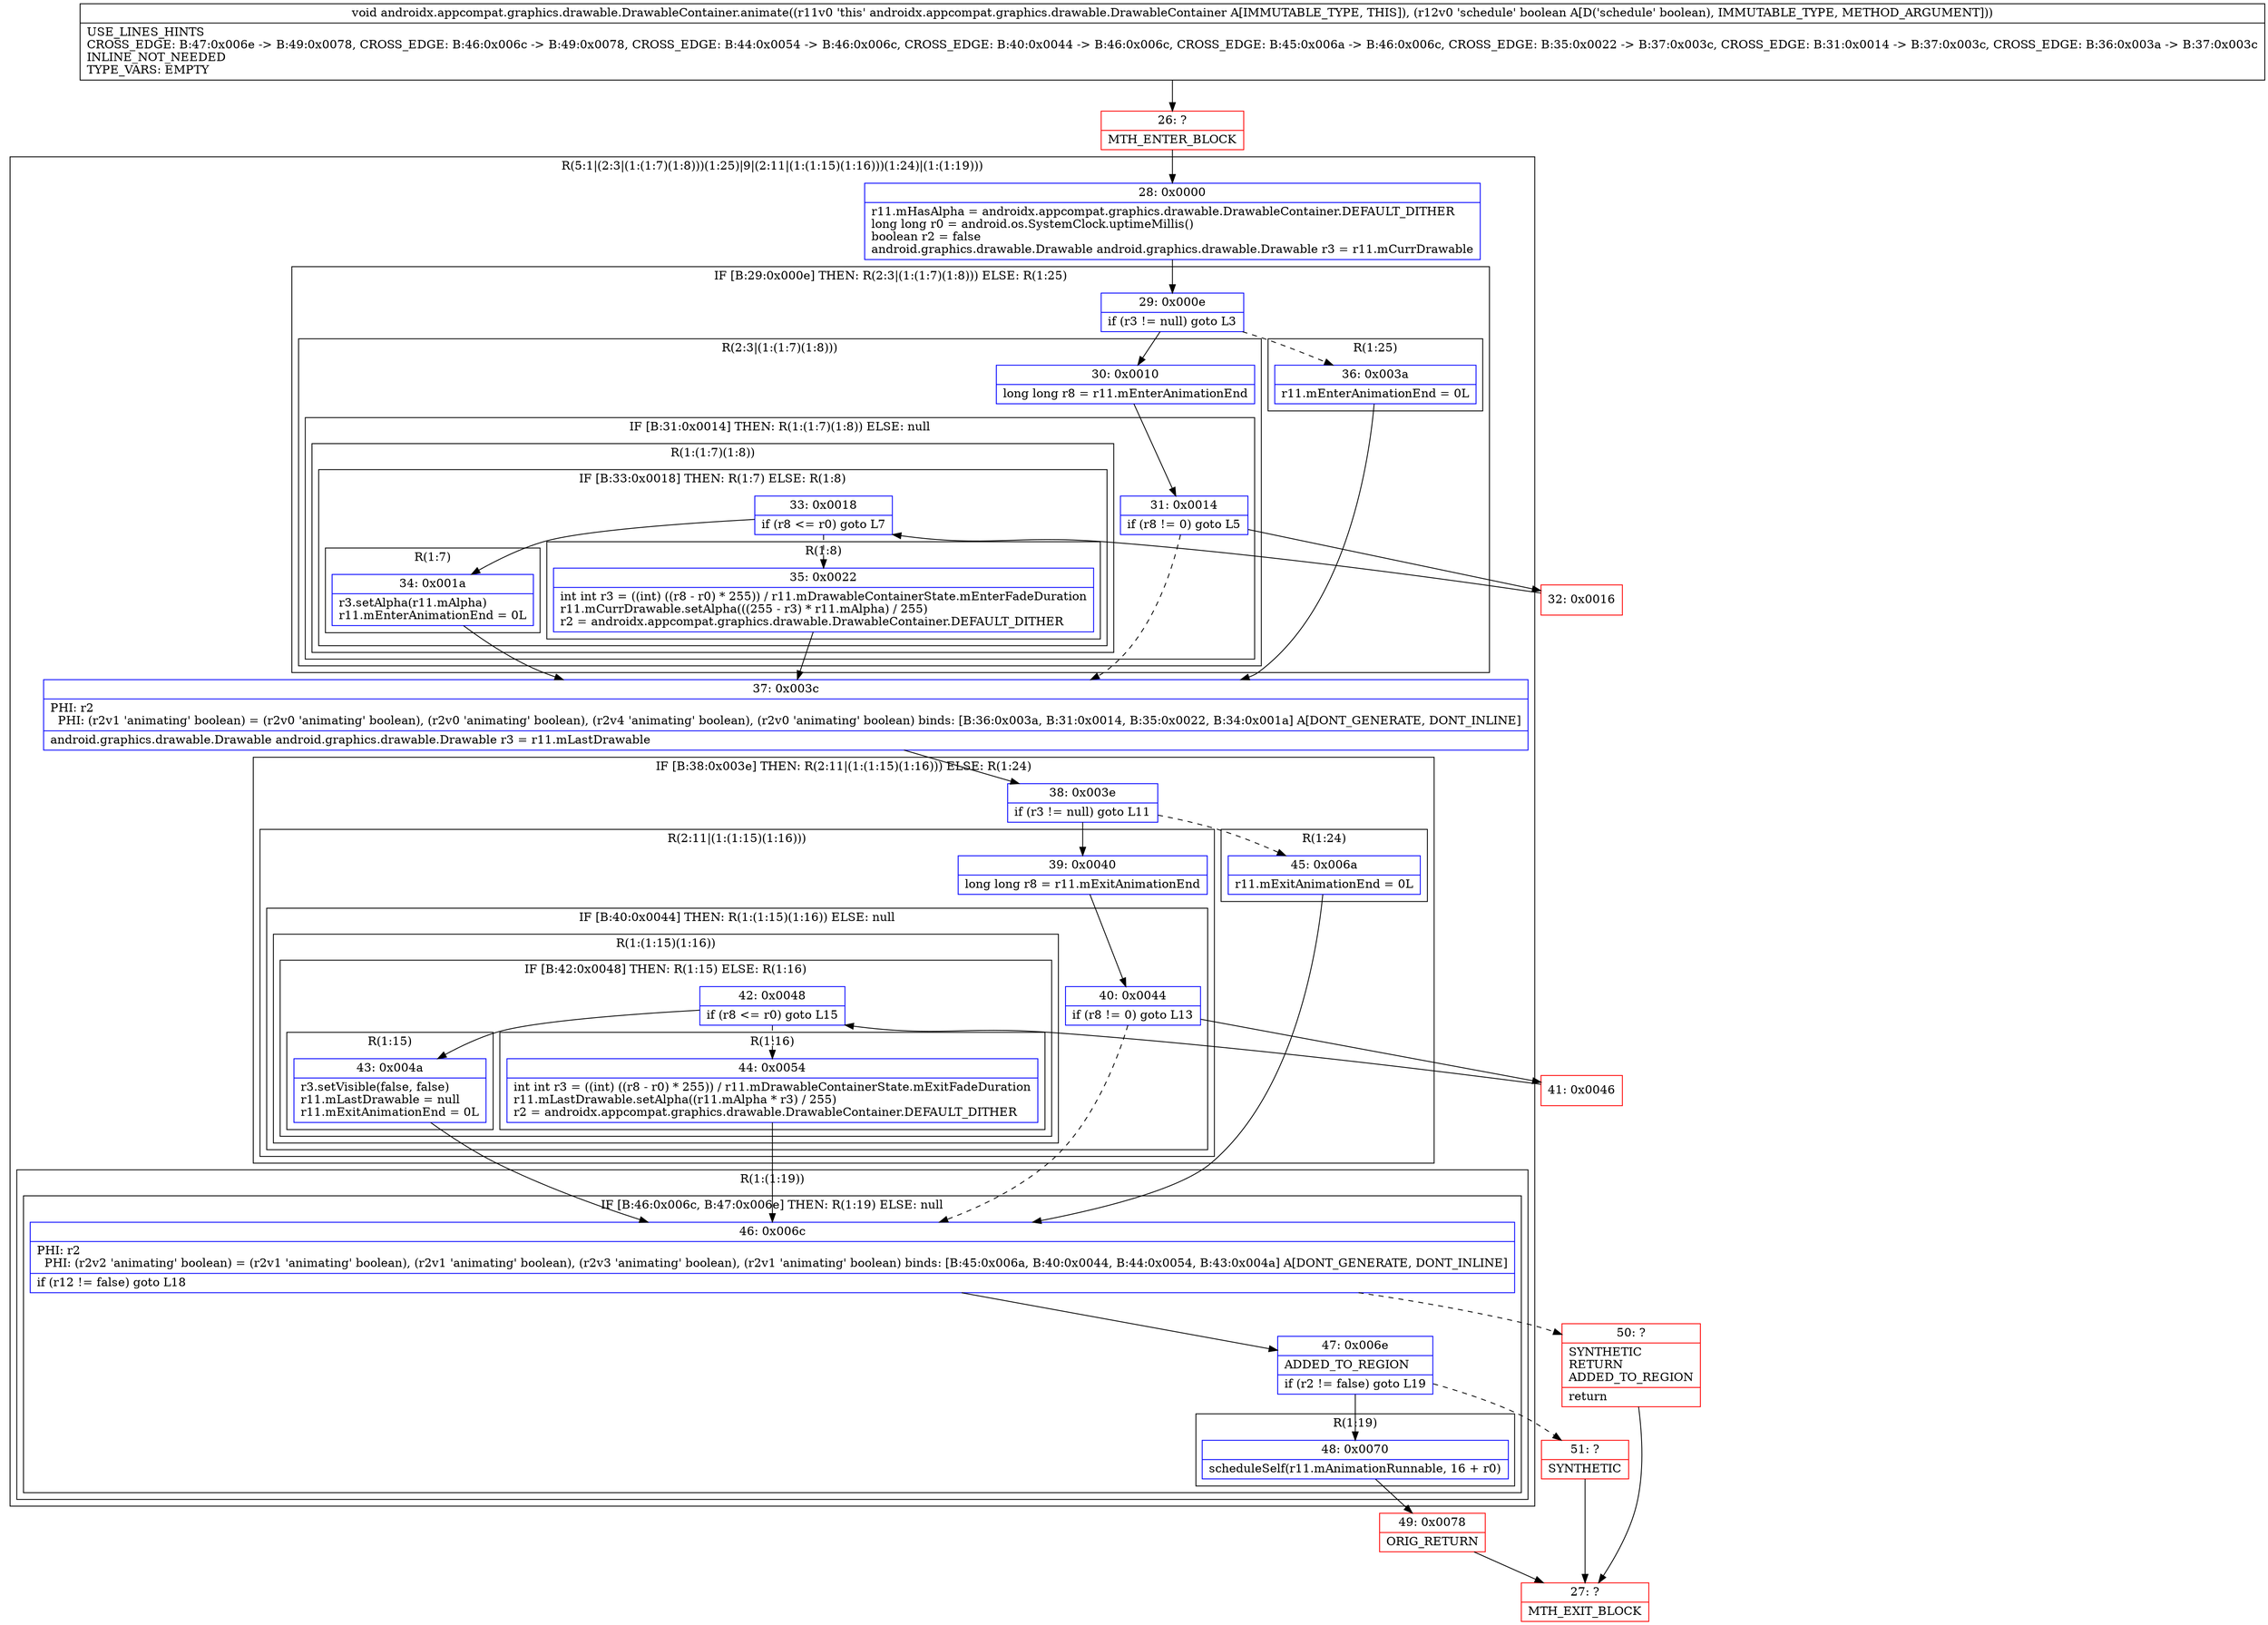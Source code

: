 digraph "CFG forandroidx.appcompat.graphics.drawable.DrawableContainer.animate(Z)V" {
subgraph cluster_Region_798751962 {
label = "R(5:1|(2:3|(1:(1:7)(1:8)))(1:25)|9|(2:11|(1:(1:15)(1:16)))(1:24)|(1:(1:19)))";
node [shape=record,color=blue];
Node_28 [shape=record,label="{28\:\ 0x0000|r11.mHasAlpha = androidx.appcompat.graphics.drawable.DrawableContainer.DEFAULT_DITHER\llong long r0 = android.os.SystemClock.uptimeMillis()\lboolean r2 = false\landroid.graphics.drawable.Drawable android.graphics.drawable.Drawable r3 = r11.mCurrDrawable\l}"];
subgraph cluster_IfRegion_895735464 {
label = "IF [B:29:0x000e] THEN: R(2:3|(1:(1:7)(1:8))) ELSE: R(1:25)";
node [shape=record,color=blue];
Node_29 [shape=record,label="{29\:\ 0x000e|if (r3 != null) goto L3\l}"];
subgraph cluster_Region_313657721 {
label = "R(2:3|(1:(1:7)(1:8)))";
node [shape=record,color=blue];
Node_30 [shape=record,label="{30\:\ 0x0010|long long r8 = r11.mEnterAnimationEnd\l}"];
subgraph cluster_IfRegion_1611424538 {
label = "IF [B:31:0x0014] THEN: R(1:(1:7)(1:8)) ELSE: null";
node [shape=record,color=blue];
Node_31 [shape=record,label="{31\:\ 0x0014|if (r8 != 0) goto L5\l}"];
subgraph cluster_Region_1569253966 {
label = "R(1:(1:7)(1:8))";
node [shape=record,color=blue];
subgraph cluster_IfRegion_670072851 {
label = "IF [B:33:0x0018] THEN: R(1:7) ELSE: R(1:8)";
node [shape=record,color=blue];
Node_33 [shape=record,label="{33\:\ 0x0018|if (r8 \<= r0) goto L7\l}"];
subgraph cluster_Region_248533462 {
label = "R(1:7)";
node [shape=record,color=blue];
Node_34 [shape=record,label="{34\:\ 0x001a|r3.setAlpha(r11.mAlpha)\lr11.mEnterAnimationEnd = 0L\l}"];
}
subgraph cluster_Region_1025539912 {
label = "R(1:8)";
node [shape=record,color=blue];
Node_35 [shape=record,label="{35\:\ 0x0022|int int r3 = ((int) ((r8 \- r0) * 255)) \/ r11.mDrawableContainerState.mEnterFadeDuration\lr11.mCurrDrawable.setAlpha(((255 \- r3) * r11.mAlpha) \/ 255)\lr2 = androidx.appcompat.graphics.drawable.DrawableContainer.DEFAULT_DITHER\l}"];
}
}
}
}
}
subgraph cluster_Region_1822952883 {
label = "R(1:25)";
node [shape=record,color=blue];
Node_36 [shape=record,label="{36\:\ 0x003a|r11.mEnterAnimationEnd = 0L\l}"];
}
}
Node_37 [shape=record,label="{37\:\ 0x003c|PHI: r2 \l  PHI: (r2v1 'animating' boolean) = (r2v0 'animating' boolean), (r2v0 'animating' boolean), (r2v4 'animating' boolean), (r2v0 'animating' boolean) binds: [B:36:0x003a, B:31:0x0014, B:35:0x0022, B:34:0x001a] A[DONT_GENERATE, DONT_INLINE]\l|android.graphics.drawable.Drawable android.graphics.drawable.Drawable r3 = r11.mLastDrawable\l}"];
subgraph cluster_IfRegion_155548372 {
label = "IF [B:38:0x003e] THEN: R(2:11|(1:(1:15)(1:16))) ELSE: R(1:24)";
node [shape=record,color=blue];
Node_38 [shape=record,label="{38\:\ 0x003e|if (r3 != null) goto L11\l}"];
subgraph cluster_Region_1012006602 {
label = "R(2:11|(1:(1:15)(1:16)))";
node [shape=record,color=blue];
Node_39 [shape=record,label="{39\:\ 0x0040|long long r8 = r11.mExitAnimationEnd\l}"];
subgraph cluster_IfRegion_805521015 {
label = "IF [B:40:0x0044] THEN: R(1:(1:15)(1:16)) ELSE: null";
node [shape=record,color=blue];
Node_40 [shape=record,label="{40\:\ 0x0044|if (r8 != 0) goto L13\l}"];
subgraph cluster_Region_205111353 {
label = "R(1:(1:15)(1:16))";
node [shape=record,color=blue];
subgraph cluster_IfRegion_2030767900 {
label = "IF [B:42:0x0048] THEN: R(1:15) ELSE: R(1:16)";
node [shape=record,color=blue];
Node_42 [shape=record,label="{42\:\ 0x0048|if (r8 \<= r0) goto L15\l}"];
subgraph cluster_Region_388803601 {
label = "R(1:15)";
node [shape=record,color=blue];
Node_43 [shape=record,label="{43\:\ 0x004a|r3.setVisible(false, false)\lr11.mLastDrawable = null\lr11.mExitAnimationEnd = 0L\l}"];
}
subgraph cluster_Region_159793611 {
label = "R(1:16)";
node [shape=record,color=blue];
Node_44 [shape=record,label="{44\:\ 0x0054|int int r3 = ((int) ((r8 \- r0) * 255)) \/ r11.mDrawableContainerState.mExitFadeDuration\lr11.mLastDrawable.setAlpha((r11.mAlpha * r3) \/ 255)\lr2 = androidx.appcompat.graphics.drawable.DrawableContainer.DEFAULT_DITHER\l}"];
}
}
}
}
}
subgraph cluster_Region_2133190865 {
label = "R(1:24)";
node [shape=record,color=blue];
Node_45 [shape=record,label="{45\:\ 0x006a|r11.mExitAnimationEnd = 0L\l}"];
}
}
subgraph cluster_Region_1701165025 {
label = "R(1:(1:19))";
node [shape=record,color=blue];
subgraph cluster_IfRegion_347162829 {
label = "IF [B:46:0x006c, B:47:0x006e] THEN: R(1:19) ELSE: null";
node [shape=record,color=blue];
Node_46 [shape=record,label="{46\:\ 0x006c|PHI: r2 \l  PHI: (r2v2 'animating' boolean) = (r2v1 'animating' boolean), (r2v1 'animating' boolean), (r2v3 'animating' boolean), (r2v1 'animating' boolean) binds: [B:45:0x006a, B:40:0x0044, B:44:0x0054, B:43:0x004a] A[DONT_GENERATE, DONT_INLINE]\l|if (r12 != false) goto L18\l}"];
Node_47 [shape=record,label="{47\:\ 0x006e|ADDED_TO_REGION\l|if (r2 != false) goto L19\l}"];
subgraph cluster_Region_710256880 {
label = "R(1:19)";
node [shape=record,color=blue];
Node_48 [shape=record,label="{48\:\ 0x0070|scheduleSelf(r11.mAnimationRunnable, 16 + r0)\l}"];
}
}
}
}
Node_26 [shape=record,color=red,label="{26\:\ ?|MTH_ENTER_BLOCK\l}"];
Node_32 [shape=record,color=red,label="{32\:\ 0x0016}"];
Node_41 [shape=record,color=red,label="{41\:\ 0x0046}"];
Node_49 [shape=record,color=red,label="{49\:\ 0x0078|ORIG_RETURN\l}"];
Node_27 [shape=record,color=red,label="{27\:\ ?|MTH_EXIT_BLOCK\l}"];
Node_51 [shape=record,color=red,label="{51\:\ ?|SYNTHETIC\l}"];
Node_50 [shape=record,color=red,label="{50\:\ ?|SYNTHETIC\lRETURN\lADDED_TO_REGION\l|return\l}"];
MethodNode[shape=record,label="{void androidx.appcompat.graphics.drawable.DrawableContainer.animate((r11v0 'this' androidx.appcompat.graphics.drawable.DrawableContainer A[IMMUTABLE_TYPE, THIS]), (r12v0 'schedule' boolean A[D('schedule' boolean), IMMUTABLE_TYPE, METHOD_ARGUMENT]))  | USE_LINES_HINTS\lCROSS_EDGE: B:47:0x006e \-\> B:49:0x0078, CROSS_EDGE: B:46:0x006c \-\> B:49:0x0078, CROSS_EDGE: B:44:0x0054 \-\> B:46:0x006c, CROSS_EDGE: B:40:0x0044 \-\> B:46:0x006c, CROSS_EDGE: B:45:0x006a \-\> B:46:0x006c, CROSS_EDGE: B:35:0x0022 \-\> B:37:0x003c, CROSS_EDGE: B:31:0x0014 \-\> B:37:0x003c, CROSS_EDGE: B:36:0x003a \-\> B:37:0x003c\lINLINE_NOT_NEEDED\lTYPE_VARS: EMPTY\l}"];
MethodNode -> Node_26;Node_28 -> Node_29;
Node_29 -> Node_30;
Node_29 -> Node_36[style=dashed];
Node_30 -> Node_31;
Node_31 -> Node_32;
Node_31 -> Node_37[style=dashed];
Node_33 -> Node_34;
Node_33 -> Node_35[style=dashed];
Node_34 -> Node_37;
Node_35 -> Node_37;
Node_36 -> Node_37;
Node_37 -> Node_38;
Node_38 -> Node_39;
Node_38 -> Node_45[style=dashed];
Node_39 -> Node_40;
Node_40 -> Node_41;
Node_40 -> Node_46[style=dashed];
Node_42 -> Node_43;
Node_42 -> Node_44[style=dashed];
Node_43 -> Node_46;
Node_44 -> Node_46;
Node_45 -> Node_46;
Node_46 -> Node_47;
Node_46 -> Node_50[style=dashed];
Node_47 -> Node_48;
Node_47 -> Node_51[style=dashed];
Node_48 -> Node_49;
Node_26 -> Node_28;
Node_32 -> Node_33;
Node_41 -> Node_42;
Node_49 -> Node_27;
Node_51 -> Node_27;
Node_50 -> Node_27;
}

